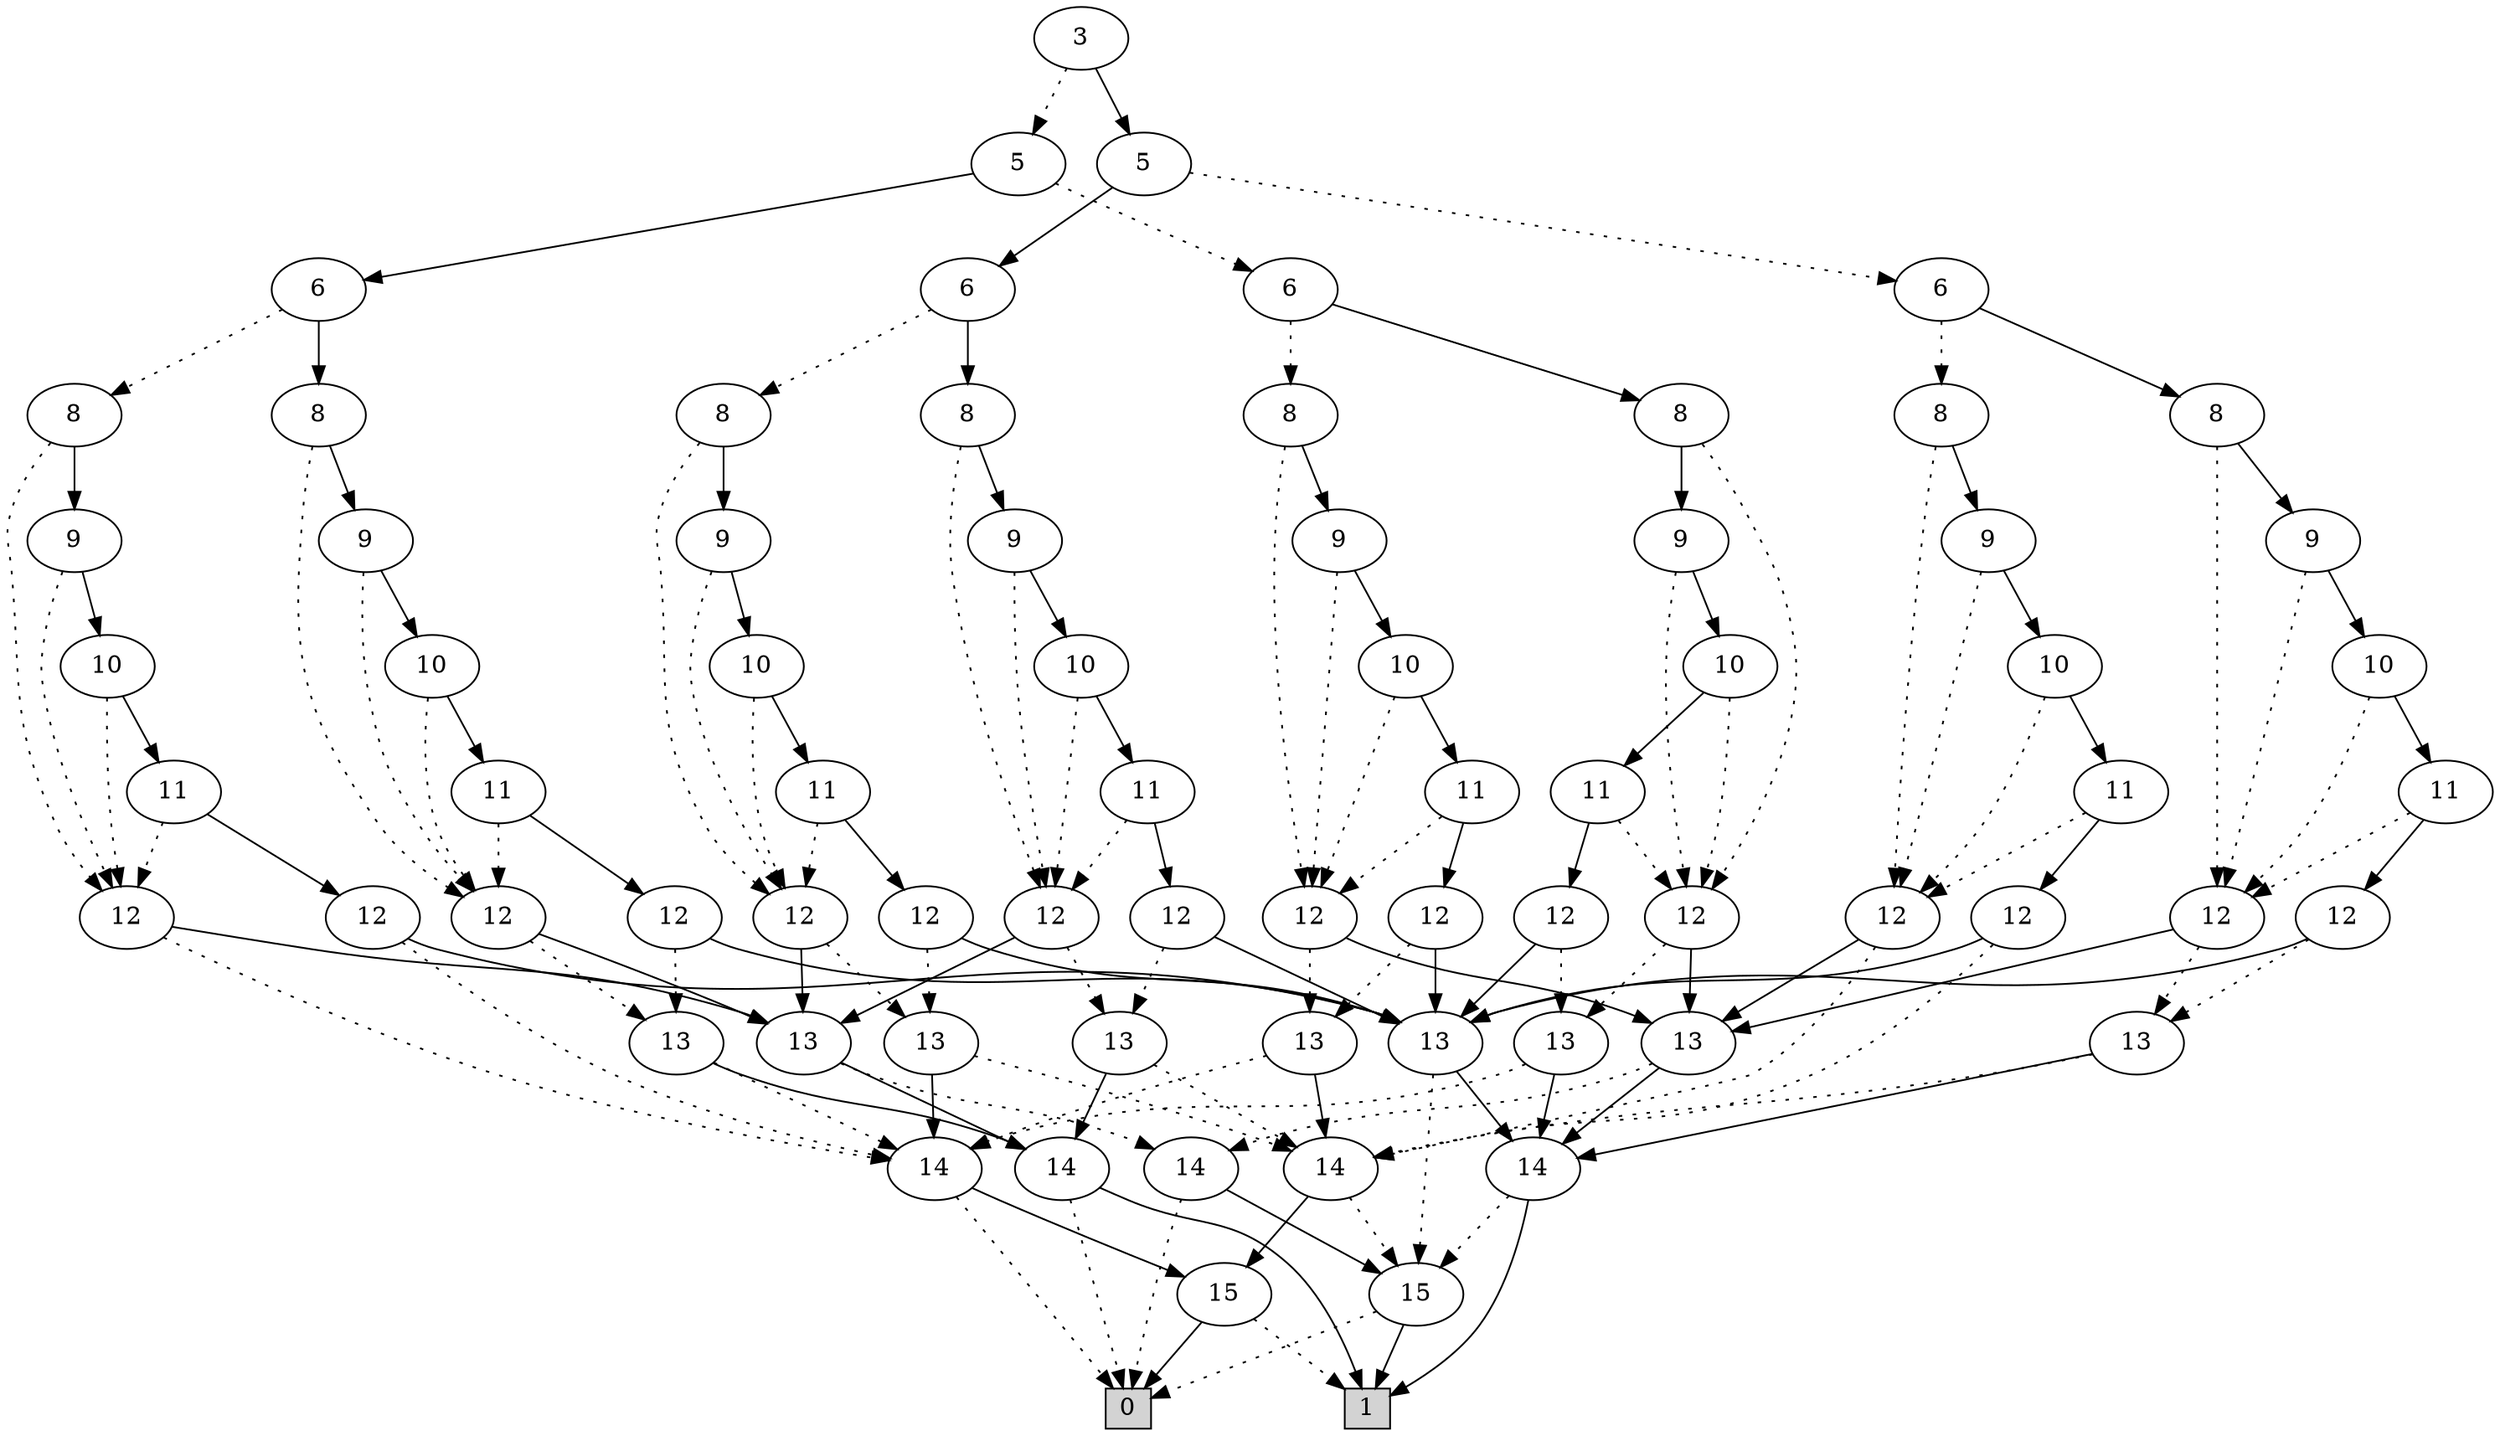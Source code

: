 digraph G {
0 [shape=box, label="0", style=filled, shape=box, height=0.3, width=0.3];
1 [shape=box, label="1", style=filled, shape=box, height=0.3, width=0.3];
1417 [label="3"];
1417 -> 1386 [style=dotted];
1417 -> 1416 [style=filled];
1386 [label="5"];
1386 -> 1373 [style=dotted];
1386 -> 1385 [style=filled];
1373 [label="6"];
1373 -> 1365 [style=dotted];
1373 -> 1372 [style=filled];
1365 [label="8"];
1365 -> 1360 [style=dotted];
1365 -> 1364 [style=filled];
1360 [label="12"];
1360 -> 1358 [style=dotted];
1360 -> 1359 [style=filled];
1358 [label="13"];
1358 -> 222 [style=dotted];
1358 -> 375 [style=filled];
222 [label="14"];
222 -> 0 [style=dotted];
222 -> 33 [style=filled];
33 [label="15"];
33 -> 1 [style=dotted];
33 -> 0 [style=filled];
375 [label="14"];
375 -> 32 [style=dotted];
375 -> 33 [style=filled];
32 [label="15"];
32 -> 0 [style=dotted];
32 -> 1 [style=filled];
1359 [label="13"];
1359 -> 286 [style=dotted];
1359 -> 207 [style=filled];
286 [label="14"];
286 -> 0 [style=dotted];
286 -> 32 [style=filled];
207 [label="14"];
207 -> 32 [style=dotted];
207 -> 1 [style=filled];
1364 [label="9"];
1364 -> 1360 [style=dotted];
1364 -> 1363 [style=filled];
1363 [label="10"];
1363 -> 1360 [style=dotted];
1363 -> 1362 [style=filled];
1362 [label="11"];
1362 -> 1360 [style=dotted];
1362 -> 1361 [style=filled];
1361 [label="12"];
1361 -> 1358 [style=dotted];
1361 -> 271 [style=filled];
271 [label="13"];
271 -> 32 [style=dotted];
271 -> 207 [style=filled];
1372 [label="8"];
1372 -> 1367 [style=dotted];
1372 -> 1371 [style=filled];
1367 [label="12"];
1367 -> 1366 [style=dotted];
1367 -> 1359 [style=filled];
1366 [label="13"];
1366 -> 222 [style=dotted];
1366 -> 207 [style=filled];
1371 [label="9"];
1371 -> 1367 [style=dotted];
1371 -> 1370 [style=filled];
1370 [label="10"];
1370 -> 1367 [style=dotted];
1370 -> 1369 [style=filled];
1369 [label="11"];
1369 -> 1367 [style=dotted];
1369 -> 1368 [style=filled];
1368 [label="12"];
1368 -> 1366 [style=dotted];
1368 -> 271 [style=filled];
1385 [label="6"];
1385 -> 1379 [style=dotted];
1385 -> 1384 [style=filled];
1379 [label="8"];
1379 -> 1374 [style=dotted];
1379 -> 1378 [style=filled];
1374 [label="12"];
1374 -> 222 [style=dotted];
1374 -> 1028 [style=filled];
1028 [label="13"];
1028 -> 286 [style=dotted];
1028 -> 30 [style=filled];
30 [label="14"];
30 -> 0 [style=dotted];
30 -> 1 [style=filled];
1378 [label="9"];
1378 -> 1374 [style=dotted];
1378 -> 1377 [style=filled];
1377 [label="10"];
1377 -> 1374 [style=dotted];
1377 -> 1376 [style=filled];
1376 [label="11"];
1376 -> 1374 [style=dotted];
1376 -> 1375 [style=filled];
1375 [label="12"];
1375 -> 222 [style=dotted];
1375 -> 271 [style=filled];
1384 [label="8"];
1384 -> 1055 [style=dotted];
1384 -> 1383 [style=filled];
1055 [label="12"];
1055 -> 462 [style=dotted];
1055 -> 1028 [style=filled];
462 [label="13"];
462 -> 222 [style=dotted];
462 -> 30 [style=filled];
1383 [label="9"];
1383 -> 1055 [style=dotted];
1383 -> 1382 [style=filled];
1382 [label="10"];
1382 -> 1055 [style=dotted];
1382 -> 1381 [style=filled];
1381 [label="11"];
1381 -> 1055 [style=dotted];
1381 -> 1380 [style=filled];
1380 [label="12"];
1380 -> 462 [style=dotted];
1380 -> 271 [style=filled];
1416 [label="5"];
1416 -> 1400 [style=dotted];
1416 -> 1415 [style=filled];
1400 [label="6"];
1400 -> 1392 [style=dotted];
1400 -> 1399 [style=filled];
1392 [label="8"];
1392 -> 1387 [style=dotted];
1392 -> 1391 [style=filled];
1387 [label="12"];
1387 -> 375 [style=dotted];
1387 -> 1359 [style=filled];
1391 [label="9"];
1391 -> 1387 [style=dotted];
1391 -> 1390 [style=filled];
1390 [label="10"];
1390 -> 1387 [style=dotted];
1390 -> 1389 [style=filled];
1389 [label="11"];
1389 -> 1387 [style=dotted];
1389 -> 1388 [style=filled];
1388 [label="12"];
1388 -> 375 [style=dotted];
1388 -> 271 [style=filled];
1399 [label="8"];
1399 -> 1394 [style=dotted];
1399 -> 1398 [style=filled];
1394 [label="12"];
1394 -> 1393 [style=dotted];
1394 -> 1359 [style=filled];
1393 [label="13"];
1393 -> 375 [style=dotted];
1393 -> 207 [style=filled];
1398 [label="9"];
1398 -> 1394 [style=dotted];
1398 -> 1397 [style=filled];
1397 [label="10"];
1397 -> 1394 [style=dotted];
1397 -> 1396 [style=filled];
1396 [label="11"];
1396 -> 1394 [style=dotted];
1396 -> 1395 [style=filled];
1395 [label="12"];
1395 -> 1393 [style=dotted];
1395 -> 271 [style=filled];
1415 [label="6"];
1415 -> 1407 [style=dotted];
1415 -> 1414 [style=filled];
1407 [label="8"];
1407 -> 1402 [style=dotted];
1407 -> 1406 [style=filled];
1402 [label="12"];
1402 -> 1401 [style=dotted];
1402 -> 1028 [style=filled];
1401 [label="13"];
1401 -> 375 [style=dotted];
1401 -> 222 [style=filled];
1406 [label="9"];
1406 -> 1402 [style=dotted];
1406 -> 1405 [style=filled];
1405 [label="10"];
1405 -> 1402 [style=dotted];
1405 -> 1404 [style=filled];
1404 [label="11"];
1404 -> 1402 [style=dotted];
1404 -> 1403 [style=filled];
1403 [label="12"];
1403 -> 1401 [style=dotted];
1403 -> 271 [style=filled];
1414 [label="8"];
1414 -> 1409 [style=dotted];
1414 -> 1413 [style=filled];
1409 [label="12"];
1409 -> 1408 [style=dotted];
1409 -> 1028 [style=filled];
1408 [label="13"];
1408 -> 375 [style=dotted];
1408 -> 30 [style=filled];
1413 [label="9"];
1413 -> 1409 [style=dotted];
1413 -> 1412 [style=filled];
1412 [label="10"];
1412 -> 1409 [style=dotted];
1412 -> 1411 [style=filled];
1411 [label="11"];
1411 -> 1409 [style=dotted];
1411 -> 1410 [style=filled];
1410 [label="12"];
1410 -> 1408 [style=dotted];
1410 -> 271 [style=filled];
}
